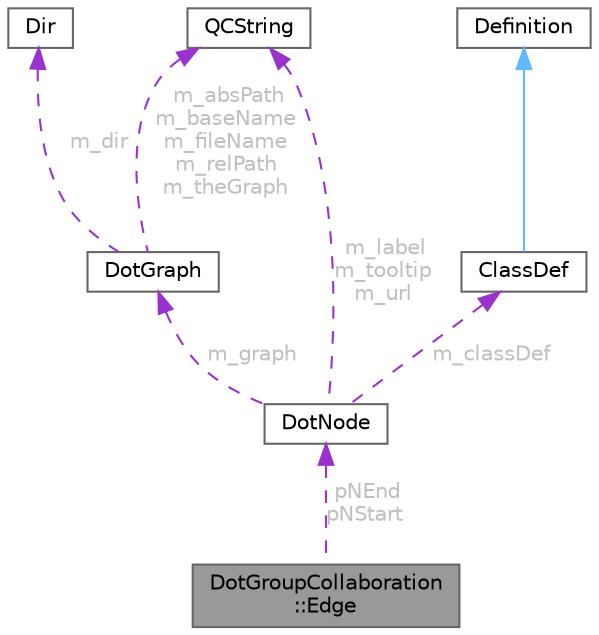 digraph "DotGroupCollaboration::Edge"
{
 // INTERACTIVE_SVG=YES
 // LATEX_PDF_SIZE
  bgcolor="transparent";
  edge [fontname=Helvetica,fontsize=10,labelfontname=Helvetica,labelfontsize=10];
  node [fontname=Helvetica,fontsize=10,shape=box,height=0.2,width=0.4];
  Node1 [id="Node000001",label="DotGroupCollaboration\l::Edge",height=0.2,width=0.4,color="gray40", fillcolor="grey60", style="filled", fontcolor="black"];
  Node2 -> Node1 [id="edge1_Node000001_Node000002",dir="back",color="darkorchid3",style="dashed",label=" pNEnd\npNStart",fontcolor="grey" ];
  Node2 [id="Node000002",label="DotNode",height=0.2,width=0.4,color="gray40", fillcolor="white", style="filled",URL="$dd/d7e/class_dot_node.html",tooltip="A node in a dot graph."];
  Node3 -> Node2 [id="edge2_Node000002_Node000003",dir="back",color="darkorchid3",style="dashed",label=" m_graph",fontcolor="grey" ];
  Node3 [id="Node000003",label="DotGraph",height=0.2,width=0.4,color="gray40", fillcolor="white", style="filled",URL="$d0/d32/class_dot_graph.html",tooltip="A dot graph."];
  Node4 -> Node3 [id="edge3_Node000003_Node000004",dir="back",color="darkorchid3",style="dashed",label=" m_dir",fontcolor="grey" ];
  Node4 [id="Node000004",label="Dir",height=0.2,width=0.4,color="gray40", fillcolor="white", style="filled",URL="$d2/dc2/class_dir.html",tooltip="Class representing a directory in the file system."];
  Node5 -> Node3 [id="edge4_Node000003_Node000005",dir="back",color="darkorchid3",style="dashed",label=" m_absPath\nm_baseName\nm_fileName\nm_relPath\nm_theGraph",fontcolor="grey" ];
  Node5 [id="Node000005",label="QCString",height=0.2,width=0.4,color="gray40", fillcolor="white", style="filled",URL="$d9/d45/class_q_c_string.html",tooltip="This is an alternative implementation of QCString."];
  Node5 -> Node2 [id="edge5_Node000002_Node000005",dir="back",color="darkorchid3",style="dashed",label=" m_label\nm_tooltip\nm_url",fontcolor="grey" ];
  Node6 -> Node2 [id="edge6_Node000002_Node000006",dir="back",color="darkorchid3",style="dashed",label=" m_classDef",fontcolor="grey" ];
  Node6 [id="Node000006",label="ClassDef",height=0.2,width=0.4,color="gray40", fillcolor="white", style="filled",URL="$d1/dcf/class_class_def.html",tooltip="A abstract class representing of a compound symbol."];
  Node7 -> Node6 [id="edge7_Node000006_Node000007",dir="back",color="steelblue1",style="solid"];
  Node7 [id="Node000007",label="Definition",height=0.2,width=0.4,color="gray40", fillcolor="white", style="filled",URL="$d5/dcc/class_definition.html",tooltip="The common base class of all entity definitions found in the sources."];
}
